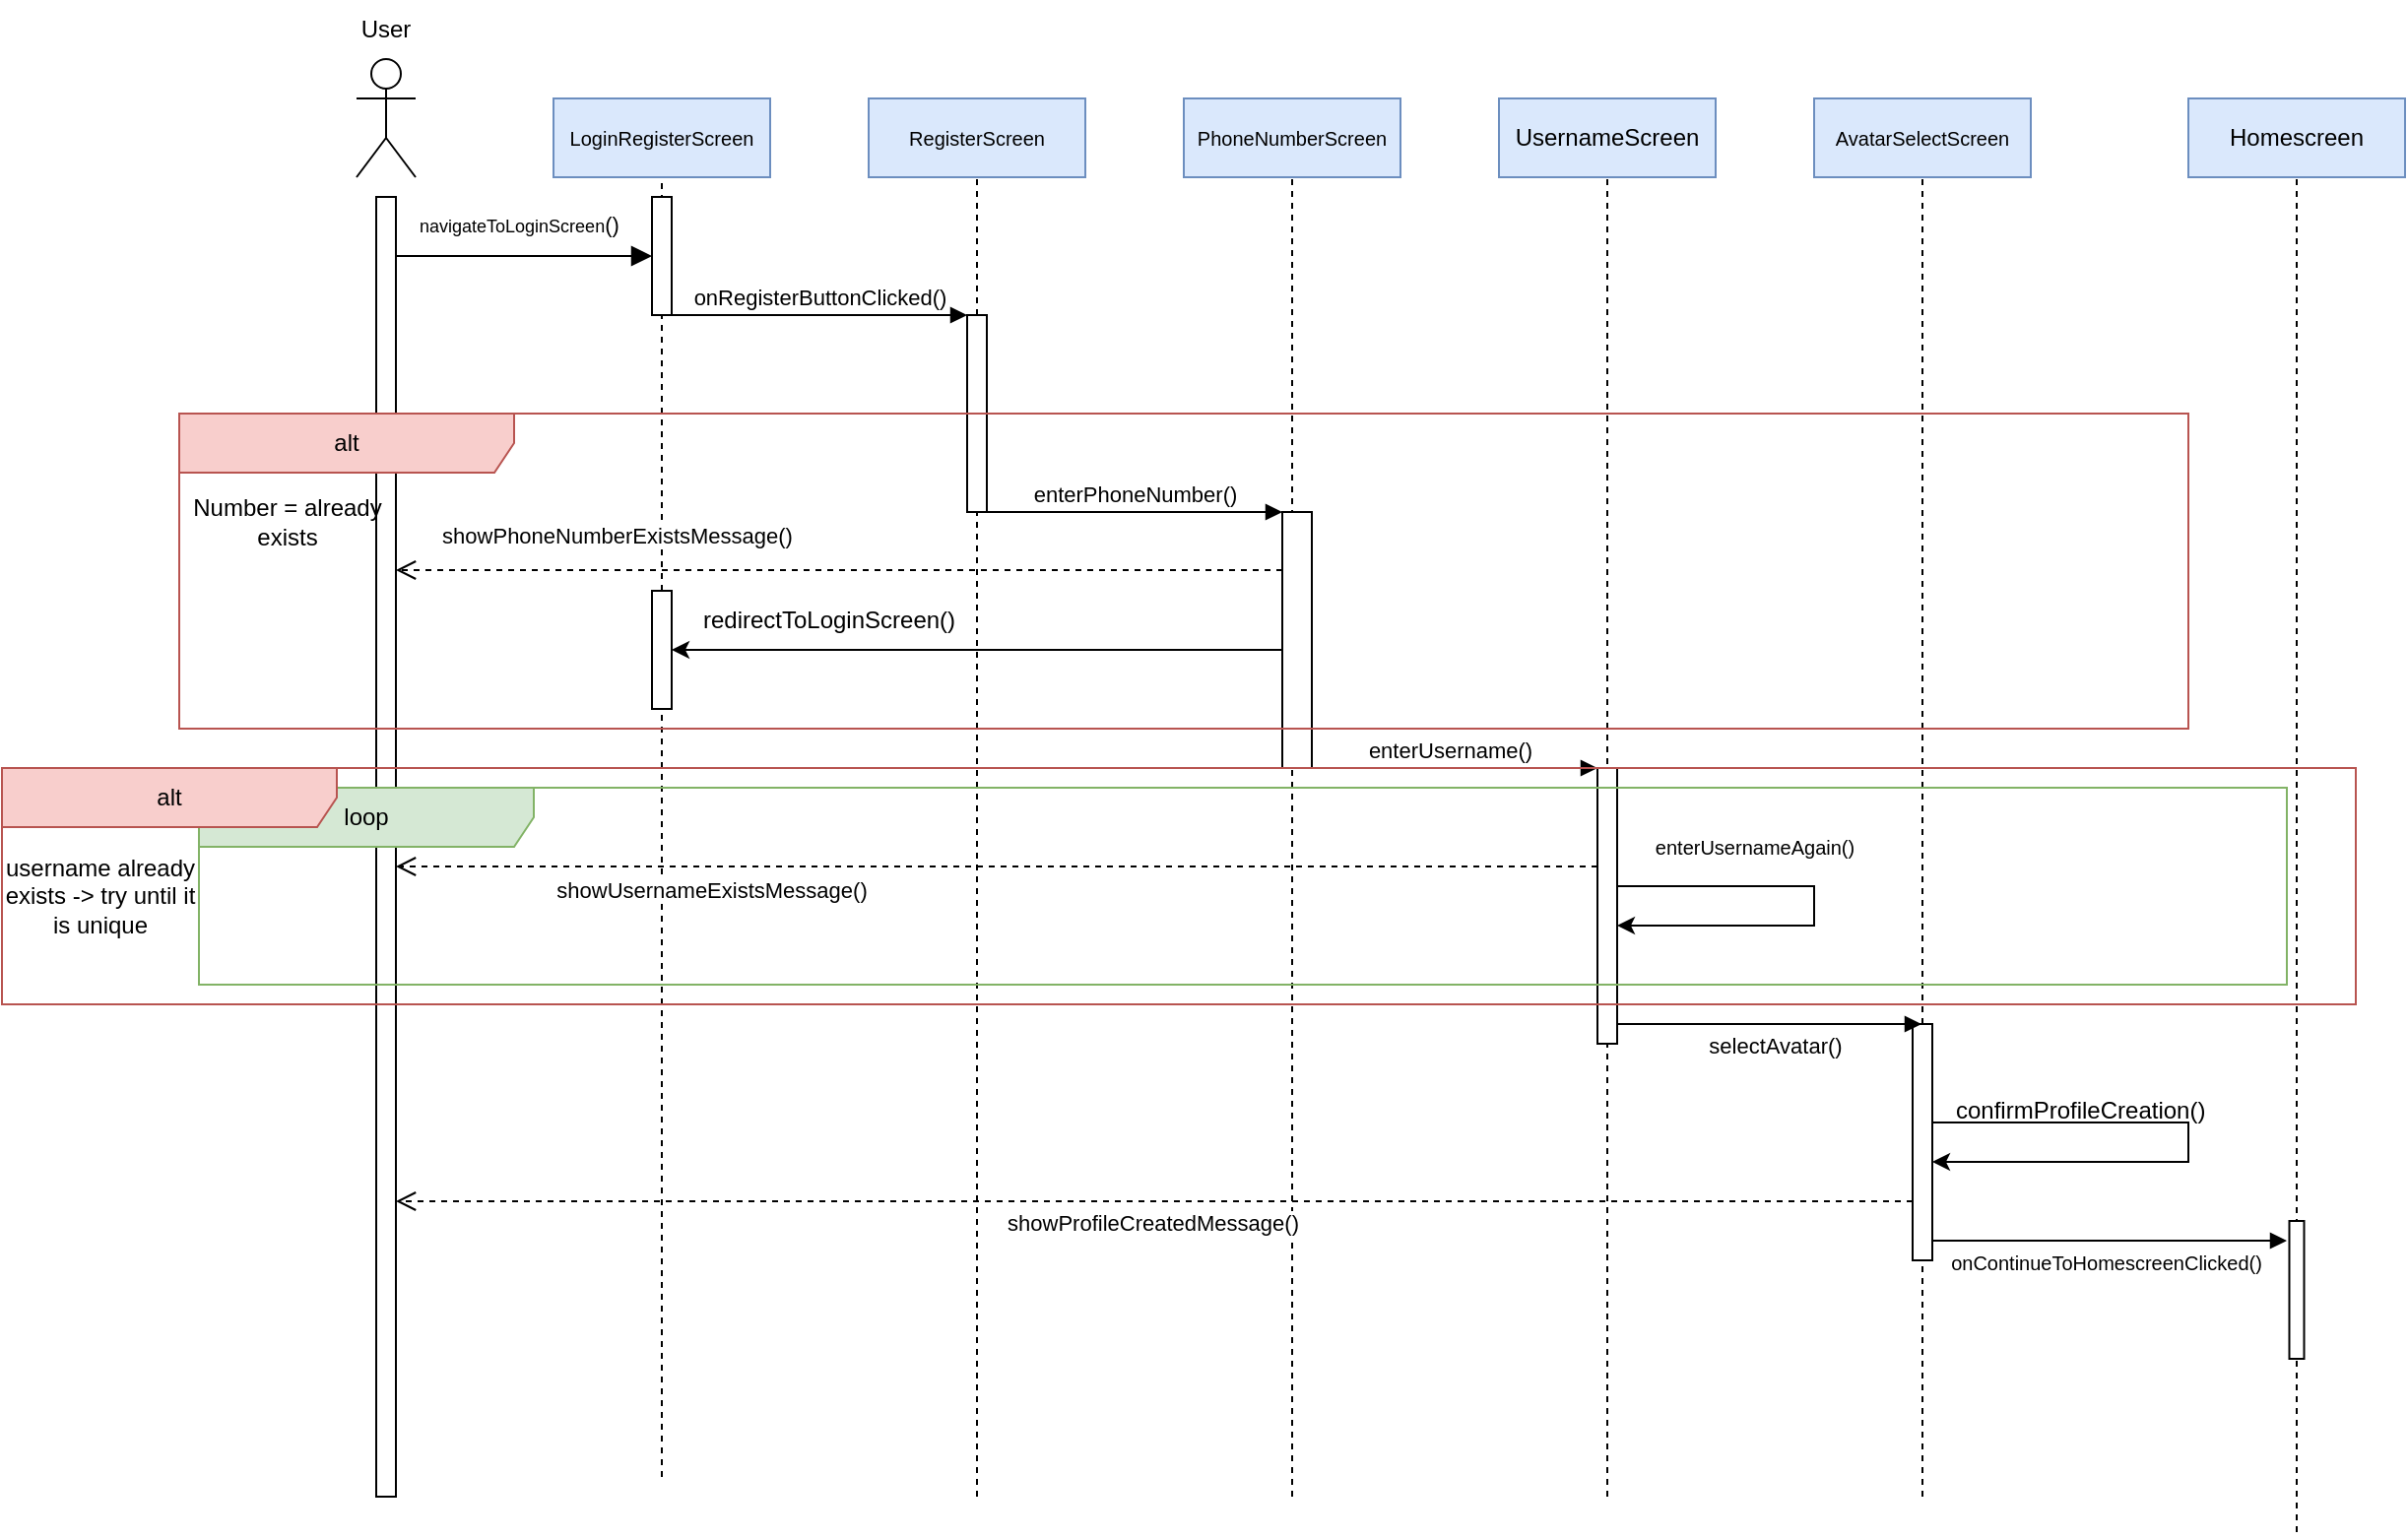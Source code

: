 <mxfile version="26.1.1">
  <diagram name="Page-1" id="2YBvvXClWsGukQMizWep">
    <mxGraphModel dx="1999" dy="909" grid="1" gridSize="10" guides="1" tooltips="1" connect="1" arrows="1" fold="1" page="1" pageScale="1" pageWidth="3300" pageHeight="4681" math="0" shadow="0" adaptiveColors="auto">
      <root>
        <object label="" id="0">
          <mxCell />
        </object>
        <mxCell id="1" parent="0" />
        <mxCell id="rZKq1eygH6wTUlgf6CM3-2" value="Lifeline1" style="shape=umlLifeline;perimeter=lifelinePerimeter;whiteSpace=wrap;html=1;container=1;dropTarget=0;collapsible=0;recursiveResize=0;outlineConnect=0;portConstraint=eastwest;newEdgeStyle={&quot;edgeStyle&quot;:&quot;elbowEdgeStyle&quot;,&quot;elbow&quot;:&quot;vertical&quot;,&quot;curved&quot;:0,&quot;rounded&quot;:0};size=25;movable=1;resizable=1;rotatable=1;deletable=1;editable=1;locked=0;connectable=1;" parent="1" vertex="1">
          <mxGeometry x="1165" y="420" width="100" height="720" as="geometry" />
        </mxCell>
        <mxCell id="rZKq1eygH6wTUlgf6CM3-3" value="" style="html=1;points=[];perimeter=orthogonalPerimeter;outlineConnect=0;targetShapes=umlLifeline;portConstraint=eastwest;newEdgeStyle={&quot;edgeStyle&quot;:&quot;elbowEdgeStyle&quot;,&quot;elbow&quot;:&quot;vertical&quot;,&quot;curved&quot;:0,&quot;rounded&quot;:0};" parent="rZKq1eygH6wTUlgf6CM3-2" vertex="1">
          <mxGeometry x="46.25" y="560" width="7.5" height="70" as="geometry" />
        </mxCell>
        <mxCell id="j0vUlDNv34l6zFGlq_RC-26" value="Lifeline1" style="shape=umlLifeline;perimeter=lifelinePerimeter;whiteSpace=wrap;html=1;container=1;dropTarget=0;collapsible=0;recursiveResize=0;outlineConnect=0;portConstraint=eastwest;newEdgeStyle={&quot;edgeStyle&quot;:&quot;elbowEdgeStyle&quot;,&quot;elbow&quot;:&quot;vertical&quot;,&quot;curved&quot;:0,&quot;rounded&quot;:0};size=25;movable=1;resizable=1;rotatable=1;deletable=1;editable=1;locked=0;connectable=1;" parent="1" vertex="1">
          <mxGeometry x="975" y="420" width="100" height="700" as="geometry" />
        </mxCell>
        <mxCell id="DuBqAhtFjJ-Jk89yhTEN-18" style="edgeStyle=elbowEdgeStyle;rounded=0;orthogonalLoop=1;jettySize=auto;html=1;elbow=vertical;curved=0;" edge="1" parent="j0vUlDNv34l6zFGlq_RC-26" source="j0vUlDNv34l6zFGlq_RC-10" target="j0vUlDNv34l6zFGlq_RC-10">
          <mxGeometry relative="1" as="geometry">
            <mxPoint x="125" y="530" as="targetPoint" />
            <Array as="points">
              <mxPoint x="185" y="520" />
            </Array>
          </mxGeometry>
        </mxCell>
        <mxCell id="j0vUlDNv34l6zFGlq_RC-10" value="" style="html=1;points=[];perimeter=orthogonalPerimeter;outlineConnect=0;targetShapes=umlLifeline;portConstraint=eastwest;newEdgeStyle={&quot;edgeStyle&quot;:&quot;elbowEdgeStyle&quot;,&quot;elbow&quot;:&quot;vertical&quot;,&quot;curved&quot;:0,&quot;rounded&quot;:0};" parent="j0vUlDNv34l6zFGlq_RC-26" vertex="1">
          <mxGeometry x="45" y="460" width="10" height="120" as="geometry" />
        </mxCell>
        <mxCell id="j0vUlDNv34l6zFGlq_RC-25" value="Lifeline1" style="shape=umlLifeline;perimeter=lifelinePerimeter;whiteSpace=wrap;html=1;container=1;dropTarget=0;collapsible=0;recursiveResize=0;outlineConnect=0;portConstraint=eastwest;newEdgeStyle={&quot;edgeStyle&quot;:&quot;elbowEdgeStyle&quot;,&quot;elbow&quot;:&quot;vertical&quot;,&quot;curved&quot;:0,&quot;rounded&quot;:0};size=25;movable=1;resizable=1;rotatable=1;deletable=1;editable=1;locked=0;connectable=1;" parent="1" vertex="1">
          <mxGeometry x="815" y="420" width="100" height="700" as="geometry" />
        </mxCell>
        <mxCell id="j0vUlDNv34l6zFGlq_RC-9" value="" style="html=1;points=[];perimeter=orthogonalPerimeter;outlineConnect=0;targetShapes=umlLifeline;portConstraint=eastwest;newEdgeStyle={&quot;edgeStyle&quot;:&quot;elbowEdgeStyle&quot;,&quot;elbow&quot;:&quot;vertical&quot;,&quot;curved&quot;:0,&quot;rounded&quot;:0};" parent="j0vUlDNv34l6zFGlq_RC-25" vertex="1">
          <mxGeometry x="45" y="330" width="10" height="140" as="geometry" />
        </mxCell>
        <mxCell id="j0vUlDNv34l6zFGlq_RC-65" style="edgeStyle=elbowEdgeStyle;rounded=0;orthogonalLoop=1;jettySize=auto;html=1;elbow=vertical;curved=0;" parent="j0vUlDNv34l6zFGlq_RC-25" source="j0vUlDNv34l6zFGlq_RC-9" target="j0vUlDNv34l6zFGlq_RC-9" edge="1">
          <mxGeometry relative="1" as="geometry">
            <Array as="points">
              <mxPoint x="155" y="400" />
            </Array>
          </mxGeometry>
        </mxCell>
        <mxCell id="j0vUlDNv34l6zFGlq_RC-24" value="Lifeline1" style="shape=umlLifeline;perimeter=lifelinePerimeter;whiteSpace=wrap;html=1;container=1;dropTarget=0;collapsible=0;recursiveResize=0;outlineConnect=0;portConstraint=eastwest;newEdgeStyle={&quot;edgeStyle&quot;:&quot;elbowEdgeStyle&quot;,&quot;elbow&quot;:&quot;vertical&quot;,&quot;curved&quot;:0,&quot;rounded&quot;:0};size=25;movable=1;resizable=1;rotatable=1;deletable=1;editable=1;locked=0;connectable=1;" parent="1" vertex="1">
          <mxGeometry x="655" y="420" width="100" height="700" as="geometry" />
        </mxCell>
        <mxCell id="j0vUlDNv34l6zFGlq_RC-8" value="" style="html=1;points=[];perimeter=orthogonalPerimeter;outlineConnect=0;targetShapes=umlLifeline;portConstraint=eastwest;newEdgeStyle={&quot;edgeStyle&quot;:&quot;elbowEdgeStyle&quot;,&quot;elbow&quot;:&quot;vertical&quot;,&quot;curved&quot;:0,&quot;rounded&quot;:0};" parent="j0vUlDNv34l6zFGlq_RC-24" vertex="1">
          <mxGeometry x="45" y="200" width="15" height="130" as="geometry" />
        </mxCell>
        <mxCell id="j0vUlDNv34l6zFGlq_RC-22" value="Lifeline1" style="shape=umlLifeline;perimeter=lifelinePerimeter;whiteSpace=wrap;html=1;container=1;dropTarget=0;collapsible=0;recursiveResize=0;outlineConnect=0;portConstraint=eastwest;newEdgeStyle={&quot;edgeStyle&quot;:&quot;elbowEdgeStyle&quot;,&quot;elbow&quot;:&quot;vertical&quot;,&quot;curved&quot;:0,&quot;rounded&quot;:0};size=25;movable=1;resizable=1;rotatable=1;deletable=1;editable=1;locked=0;connectable=1;" parent="1" vertex="1">
          <mxGeometry x="495" y="420" width="100" height="700" as="geometry" />
        </mxCell>
        <mxCell id="j0vUlDNv34l6zFGlq_RC-7" value="" style="html=1;points=[];perimeter=orthogonalPerimeter;outlineConnect=0;targetShapes=umlLifeline;portConstraint=eastwest;newEdgeStyle={&quot;edgeStyle&quot;:&quot;elbowEdgeStyle&quot;,&quot;elbow&quot;:&quot;vertical&quot;,&quot;curved&quot;:0,&quot;rounded&quot;:0};" parent="j0vUlDNv34l6zFGlq_RC-22" vertex="1">
          <mxGeometry x="45" y="100" width="10" height="100" as="geometry" />
        </mxCell>
        <mxCell id="j0vUlDNv34l6zFGlq_RC-15" value="Lifeline1" style="shape=umlLifeline;perimeter=lifelinePerimeter;whiteSpace=wrap;html=1;container=1;dropTarget=0;collapsible=0;recursiveResize=0;outlineConnect=0;portConstraint=eastwest;newEdgeStyle={&quot;edgeStyle&quot;:&quot;elbowEdgeStyle&quot;,&quot;elbow&quot;:&quot;vertical&quot;,&quot;curved&quot;:0,&quot;rounded&quot;:0};size=25;movable=1;resizable=1;rotatable=1;deletable=1;editable=1;locked=0;connectable=1;" parent="1" vertex="1">
          <mxGeometry x="335" y="410" width="100" height="700" as="geometry" />
        </mxCell>
        <mxCell id="j0vUlDNv34l6zFGlq_RC-59" value="" style="html=1;points=[];perimeter=orthogonalPerimeter;outlineConnect=0;targetShapes=umlLifeline;portConstraint=eastwest;newEdgeStyle={&quot;edgeStyle&quot;:&quot;elbowEdgeStyle&quot;,&quot;elbow&quot;:&quot;vertical&quot;,&quot;curved&quot;:0,&quot;rounded&quot;:0};" parent="j0vUlDNv34l6zFGlq_RC-15" vertex="1">
          <mxGeometry x="45" y="250" width="10" height="60" as="geometry" />
        </mxCell>
        <mxCell id="PmUTT5JeKS3ZaEgDKsFY-1" value="" style="shape=umlActor;verticalLabelPosition=bottom;verticalAlign=top;html=1;outlineConnect=0;" parent="1" vertex="1">
          <mxGeometry x="230" y="390" width="30" height="60" as="geometry" />
        </mxCell>
        <mxCell id="PmUTT5JeKS3ZaEgDKsFY-2" value="&lt;font style=&quot;font-size: 10px;&quot;&gt;LoginRegisterScreen&lt;/font&gt;" style="html=1;whiteSpace=wrap;fillColor=#dae8fc;strokeColor=#6c8ebf;" parent="1" vertex="1">
          <mxGeometry x="330" y="410" width="110" height="40" as="geometry" />
        </mxCell>
        <mxCell id="j0vUlDNv34l6zFGlq_RC-1" value="&lt;font style=&quot;font-size: 10px;&quot;&gt;RegisterScreen&lt;/font&gt;" style="html=1;whiteSpace=wrap;fillColor=#dae8fc;strokeColor=#6c8ebf;" parent="1" vertex="1">
          <mxGeometry x="490" y="410" width="110" height="40" as="geometry" />
        </mxCell>
        <mxCell id="j0vUlDNv34l6zFGlq_RC-3" value="&lt;font style=&quot;font-size: 10px;&quot;&gt;PhoneNumberScreen&lt;/font&gt;" style="html=1;whiteSpace=wrap;fillColor=#dae8fc;strokeColor=#6c8ebf;" parent="1" vertex="1">
          <mxGeometry x="650" y="410" width="110" height="40" as="geometry" />
        </mxCell>
        <mxCell id="j0vUlDNv34l6zFGlq_RC-4" value="UsernameScreen" style="html=1;whiteSpace=wrap;fillColor=#dae8fc;strokeColor=#6c8ebf;" parent="1" vertex="1">
          <mxGeometry x="810" y="410" width="110" height="40" as="geometry" />
        </mxCell>
        <mxCell id="j0vUlDNv34l6zFGlq_RC-5" value="&lt;font style=&quot;font-size: 10px;&quot;&gt;AvatarSelectScreen&lt;/font&gt;" style="html=1;whiteSpace=wrap;fillColor=#dae8fc;strokeColor=#6c8ebf;" parent="1" vertex="1">
          <mxGeometry x="970" y="410" width="110" height="40" as="geometry" />
        </mxCell>
        <mxCell id="j0vUlDNv34l6zFGlq_RC-6" value="" style="html=1;points=[];perimeter=orthogonalPerimeter;outlineConnect=0;targetShapes=umlLifeline;portConstraint=eastwest;newEdgeStyle={&quot;edgeStyle&quot;:&quot;elbowEdgeStyle&quot;,&quot;elbow&quot;:&quot;vertical&quot;,&quot;curved&quot;:0,&quot;rounded&quot;:0};" parent="1" vertex="1">
          <mxGeometry x="380" y="460" width="10" height="60" as="geometry" />
        </mxCell>
        <mxCell id="j0vUlDNv34l6zFGlq_RC-16" value="" style="html=1;points=[];perimeter=orthogonalPerimeter;outlineConnect=0;targetShapes=umlLifeline;portConstraint=eastwest;newEdgeStyle={&quot;edgeStyle&quot;:&quot;elbowEdgeStyle&quot;,&quot;elbow&quot;:&quot;vertical&quot;,&quot;curved&quot;:0,&quot;rounded&quot;:0};" parent="1" vertex="1">
          <mxGeometry x="240" y="460" width="10" height="660" as="geometry" />
        </mxCell>
        <mxCell id="j0vUlDNv34l6zFGlq_RC-21" value="User" style="text;html=1;align=center;verticalAlign=middle;whiteSpace=wrap;rounded=0;" parent="1" vertex="1">
          <mxGeometry x="215" y="360" width="60" height="30" as="geometry" />
        </mxCell>
        <mxCell id="j0vUlDNv34l6zFGlq_RC-28" value="" style="html=1;verticalAlign=bottom;endArrow=block;curved=0;rounded=0;fontSize=10;startSize=8;endSize=8;" parent="1" edge="1">
          <mxGeometry width="80" relative="1" as="geometry">
            <mxPoint x="250" y="490" as="sourcePoint" />
            <mxPoint x="380" y="490" as="targetPoint" />
          </mxGeometry>
        </mxCell>
        <mxCell id="j0vUlDNv34l6zFGlq_RC-29" value="onRegisterButtonClicked()" style="html=1;verticalAlign=bottom;endArrow=block;curved=0;rounded=0;" parent="1" edge="1">
          <mxGeometry width="80" relative="1" as="geometry">
            <mxPoint x="390" y="520" as="sourcePoint" />
            <mxPoint x="540" y="520" as="targetPoint" />
          </mxGeometry>
        </mxCell>
        <mxCell id="j0vUlDNv34l6zFGlq_RC-30" value="enterPhoneNumber()" style="html=1;verticalAlign=bottom;endArrow=block;curved=0;rounded=0;" parent="1" edge="1">
          <mxGeometry width="80" relative="1" as="geometry">
            <mxPoint x="550" y="620" as="sourcePoint" />
            <mxPoint x="700" y="620" as="targetPoint" />
          </mxGeometry>
        </mxCell>
        <mxCell id="j0vUlDNv34l6zFGlq_RC-31" value="enterUsername()" style="html=1;verticalAlign=bottom;endArrow=block;curved=0;rounded=0;" parent="1" edge="1">
          <mxGeometry width="80" relative="1" as="geometry">
            <mxPoint x="710" y="750" as="sourcePoint" />
            <mxPoint x="860" y="750" as="targetPoint" />
          </mxGeometry>
        </mxCell>
        <mxCell id="j0vUlDNv34l6zFGlq_RC-32" value="selectAvatar()" style="html=1;verticalAlign=bottom;endArrow=block;curved=0;rounded=0;" parent="1" edge="1">
          <mxGeometry x="0.036" y="-20" width="80" relative="1" as="geometry">
            <mxPoint x="870" y="880" as="sourcePoint" />
            <mxPoint x="1024.5" y="880" as="targetPoint" />
            <mxPoint as="offset" />
          </mxGeometry>
        </mxCell>
        <mxCell id="j0vUlDNv34l6zFGlq_RC-33" value="alt" style="shape=umlFrame;whiteSpace=wrap;html=1;pointerEvents=0;recursiveResize=0;container=0;collapsible=0;width=170;fillColor=#f8cecc;strokeColor=#b85450;" parent="1" vertex="1">
          <mxGeometry x="140" y="570" width="1020" height="160" as="geometry" />
        </mxCell>
        <mxCell id="j0vUlDNv34l6zFGlq_RC-61" style="edgeStyle=elbowEdgeStyle;rounded=0;orthogonalLoop=1;jettySize=auto;html=1;elbow=vertical;curved=0;" parent="1" source="j0vUlDNv34l6zFGlq_RC-8" target="j0vUlDNv34l6zFGlq_RC-59" edge="1">
          <mxGeometry relative="1" as="geometry" />
        </mxCell>
        <mxCell id="j0vUlDNv34l6zFGlq_RC-69" value="&lt;span style=&quot;font-size: 10px;&quot;&gt;onContinueToHomescreenClicked()&lt;/span&gt;" style="html=1;verticalAlign=bottom;endArrow=block;curved=0;rounded=0;" parent="1" edge="1">
          <mxGeometry x="-0.024" y="-20" width="80" relative="1" as="geometry">
            <mxPoint x="1030" y="990" as="sourcePoint" />
            <mxPoint x="1210" y="990" as="targetPoint" />
            <mxPoint as="offset" />
          </mxGeometry>
        </mxCell>
        <mxCell id="rZKq1eygH6wTUlgf6CM3-1" value="Homescreen" style="html=1;whiteSpace=wrap;fillColor=#dae8fc;strokeColor=#6c8ebf;" parent="1" vertex="1">
          <mxGeometry x="1160" y="410" width="110" height="40" as="geometry" />
        </mxCell>
        <mxCell id="DuBqAhtFjJ-Jk89yhTEN-1" value="&lt;span style=&quot;color: rgb(0, 0, 0); font-family: Helvetica; font-style: normal; font-variant-ligatures: normal; font-variant-caps: normal; font-weight: 400; letter-spacing: normal; orphans: 2; text-align: center; text-indent: 0px; text-transform: none; widows: 2; word-spacing: 0px; -webkit-text-stroke-width: 0px; white-space: nowrap; background-color: rgb(255, 255, 255); text-decoration-thickness: initial; text-decoration-style: initial; text-decoration-color: initial; float: none; display: inline !important;&quot;&gt;&lt;font style=&quot;font-size: 9px;&quot;&gt;navigateToLoginScreen&lt;/font&gt;&lt;/span&gt;&lt;span style=&quot;color: rgb(0, 0, 0); font-family: Helvetica; font-size: 11px; font-style: normal; font-variant-ligatures: normal; font-variant-caps: normal; font-weight: 400; letter-spacing: normal; orphans: 2; text-align: center; text-indent: 0px; text-transform: none; widows: 2; word-spacing: 0px; -webkit-text-stroke-width: 0px; white-space: nowrap; background-color: rgb(255, 255, 255); text-decoration-thickness: initial; text-decoration-style: initial; text-decoration-color: initial; float: none; display: inline !important;&quot;&gt;()&lt;/span&gt;" style="text;whiteSpace=wrap;html=1;" vertex="1" parent="1">
          <mxGeometry x="260" y="460" width="80" height="20" as="geometry" />
        </mxCell>
        <mxCell id="DuBqAhtFjJ-Jk89yhTEN-19" value="confirmProfileCreation()" style="text;whiteSpace=wrap;html=1;" vertex="1" parent="1">
          <mxGeometry x="1040" y="910" width="110" height="20" as="geometry" />
        </mxCell>
        <mxCell id="DuBqAhtFjJ-Jk89yhTEN-20" value="showProfileCreatedMessage()" style="html=1;verticalAlign=bottom;endArrow=open;dashed=1;endSize=8;curved=0;rounded=0;" edge="1" parent="1">
          <mxGeometry x="0.004" y="20" relative="1" as="geometry">
            <mxPoint x="1020" y="970" as="sourcePoint" />
            <mxPoint x="250" y="970" as="targetPoint" />
            <mxPoint as="offset" />
          </mxGeometry>
        </mxCell>
        <mxCell id="j0vUlDNv34l6zFGlq_RC-64" value="username already exists -&amp;gt; try until it is unique" style="text;html=1;align=center;verticalAlign=middle;whiteSpace=wrap;rounded=0;" parent="1" vertex="1">
          <mxGeometry x="50" y="810" width="100" height="10" as="geometry" />
        </mxCell>
        <mxCell id="j0vUlDNv34l6zFGlq_RC-66" value="&lt;font style=&quot;font-size: 10px;&quot;&gt;enterUsernameAgain()&lt;/font&gt;" style="text;html=1;align=center;verticalAlign=middle;whiteSpace=wrap;rounded=0;" parent="1" vertex="1">
          <mxGeometry x="890" y="780" width="100" height="20" as="geometry" />
        </mxCell>
        <mxCell id="DuBqAhtFjJ-Jk89yhTEN-22" value="showUsernameExistsMessage()" style="html=1;verticalAlign=bottom;endArrow=open;dashed=1;endSize=8;curved=0;rounded=0;" edge="1" parent="1" source="j0vUlDNv34l6zFGlq_RC-9">
          <mxGeometry x="0.475" y="21" relative="1" as="geometry">
            <mxPoint x="810" y="800" as="sourcePoint" />
            <mxPoint x="250" y="800" as="targetPoint" />
            <mxPoint as="offset" />
          </mxGeometry>
        </mxCell>
        <mxCell id="j0vUlDNv34l6zFGlq_RC-56" value="Number = already exists" style="text;html=1;align=center;verticalAlign=middle;whiteSpace=wrap;rounded=0;" parent="1" vertex="1">
          <mxGeometry x="145" y="620" width="100" height="10" as="geometry" />
        </mxCell>
        <mxCell id="DuBqAhtFjJ-Jk89yhTEN-16" value="redirectToLoginScreen()" style="text;html=1;align=center;verticalAlign=middle;whiteSpace=wrap;rounded=0;" vertex="1" parent="1">
          <mxGeometry x="400" y="660" width="140" height="30" as="geometry" />
        </mxCell>
        <mxCell id="DuBqAhtFjJ-Jk89yhTEN-21" value="showPhoneNumberExistsMessage()" style="html=1;verticalAlign=bottom;endArrow=open;dashed=1;endSize=8;curved=0;rounded=0;" edge="1" parent="1" source="j0vUlDNv34l6zFGlq_RC-8">
          <mxGeometry x="0.502" y="-9" relative="1" as="geometry">
            <mxPoint x="693.25" y="649" as="sourcePoint" />
            <mxPoint x="250" y="649.5" as="targetPoint" />
            <mxPoint as="offset" />
          </mxGeometry>
        </mxCell>
        <mxCell id="DuBqAhtFjJ-Jk89yhTEN-7" value="loop" style="shape=umlFrame;whiteSpace=wrap;html=1;pointerEvents=0;recursiveResize=0;container=0;collapsible=0;width=170;fillColor=#d5e8d4;strokeColor=#82b366;" vertex="1" parent="1">
          <mxGeometry x="150" y="760" width="1060" height="100" as="geometry" />
        </mxCell>
        <mxCell id="DuBqAhtFjJ-Jk89yhTEN-24" value="alt" style="shape=umlFrame;whiteSpace=wrap;html=1;pointerEvents=0;recursiveResize=0;container=0;collapsible=0;width=170;fillColor=#f8cecc;strokeColor=#b85450;" vertex="1" parent="1">
          <mxGeometry x="50" y="750" width="1195" height="120" as="geometry" />
        </mxCell>
      </root>
    </mxGraphModel>
  </diagram>
</mxfile>
